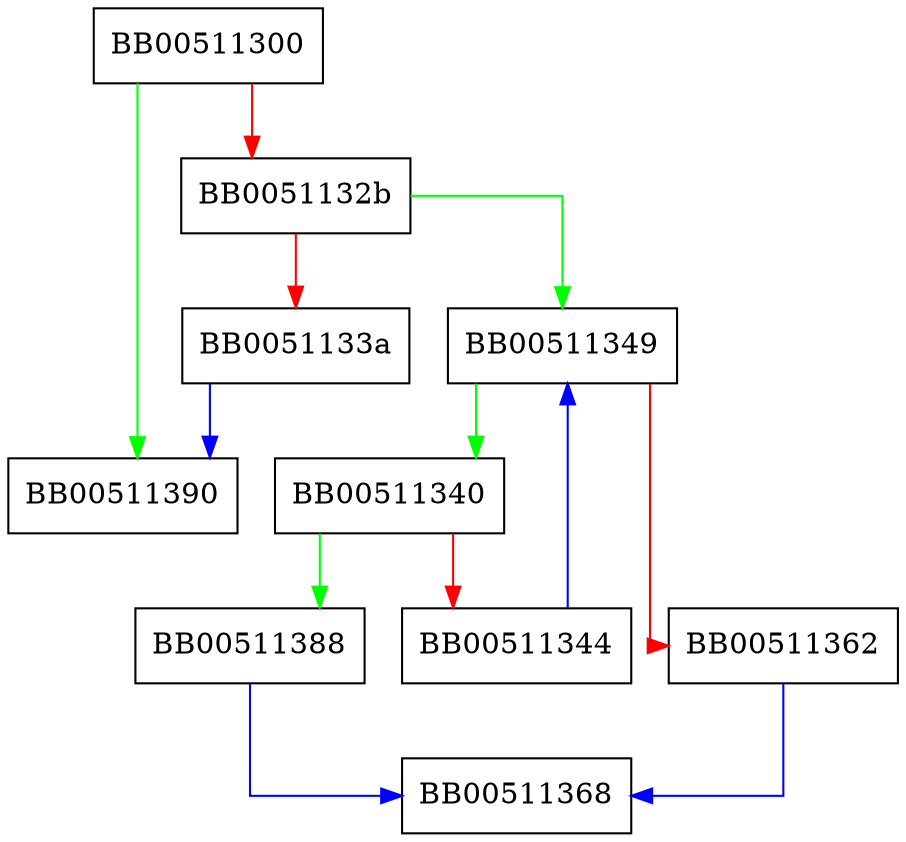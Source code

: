 digraph ASN1_item_i2d_bio {
  node [shape="box"];
  graph [splines=ortho];
  BB00511300 -> BB00511390 [color="green"];
  BB00511300 -> BB0051132b [color="red"];
  BB0051132b -> BB00511349 [color="green"];
  BB0051132b -> BB0051133a [color="red"];
  BB0051133a -> BB00511390 [color="blue"];
  BB00511340 -> BB00511388 [color="green"];
  BB00511340 -> BB00511344 [color="red"];
  BB00511344 -> BB00511349 [color="blue"];
  BB00511349 -> BB00511340 [color="green"];
  BB00511349 -> BB00511362 [color="red"];
  BB00511362 -> BB00511368 [color="blue"];
  BB00511388 -> BB00511368 [color="blue"];
}